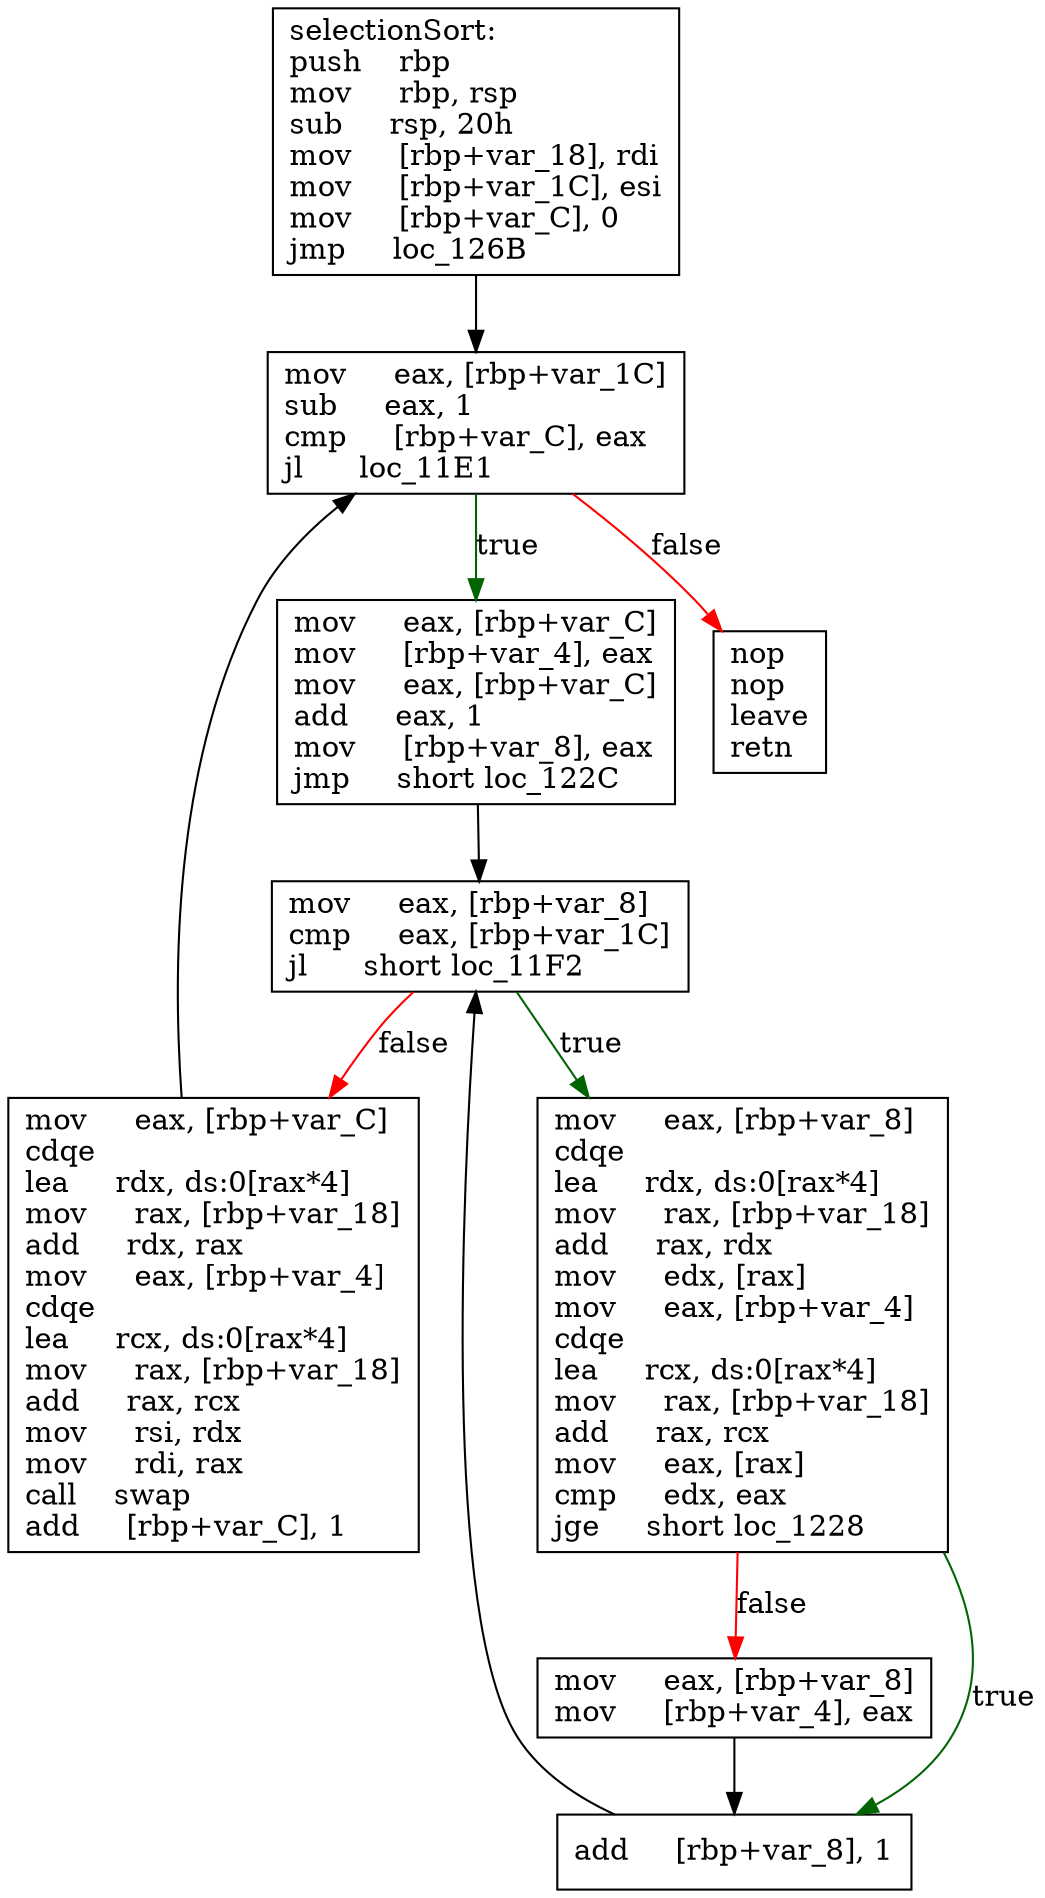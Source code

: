 digraph "selectionSort" {
	graph [
	];
	node [
		shape = "box"
	];
	edge [
	];
	"0" [
		label = "selectionSort:\lpush    rbp\lmov     rbp, rsp\lsub     rsp, 20h\lmov     [rbp+var_18], rdi\lmov     [rbp+var_1C], esi\lmov     [rbp+var_C], 0\ljmp     loc_126B\l"
	];
	"1" [
		label = "mov     eax, [rbp+var_C]\lmov     [rbp+var_4], eax\lmov     eax, [rbp+var_C]\ladd     eax, 1\lmov     [rbp+var_8], eax\ljmp     short loc_122C\l"
	];
	"2" [
		label = "mov     eax, [rbp+var_8]\lcdqe\llea     rdx, ds:0[rax*4]\lmov     rax, [rbp+var_18]\ladd     rax, rdx\lmov     edx, [rax]\lmov     eax, [rbp+var_4]\lcdqe\llea     rcx, ds:0[rax*4]\lmov     rax, [rbp+var_18]\ladd     rax, rcx\lmov     eax, [rax]\lcmp     edx, eax\ljge     short loc_1228\l"
	];
	"3" [
		label = "mov     eax, [rbp+var_8]\lmov     [rbp+var_4], eax\l"
	];
	"4" [
		label = "add     [rbp+var_8], 1\l"
	];
	"5" [
		label = "mov     eax, [rbp+var_8]\lcmp     eax, [rbp+var_1C]\ljl      short loc_11F2\l"
	];
	"6" [
		label = "mov     eax, [rbp+var_C]\lcdqe\llea     rdx, ds:0[rax*4]\lmov     rax, [rbp+var_18]\ladd     rdx, rax\lmov     eax, [rbp+var_4]\lcdqe\llea     rcx, ds:0[rax*4]\lmov     rax, [rbp+var_18]\ladd     rax, rcx\lmov     rsi, rdx\lmov     rdi, rax\lcall    swap\ladd     [rbp+var_C], 1\l"
	];
	"7" [
		label = "mov     eax, [rbp+var_1C]\lsub     eax, 1\lcmp     [rbp+var_C], eax\ljl      loc_11E1\l"
	];
	"8" [
		label = "nop\lnop\lleave\lretn\l"
	];
// node 0
	"0" -> "7" [ ];
// node 1
	"1" -> "5" [ ];
// node 2
	"2" -> "3" [ label = "false", color = red ];
	"2" -> "4" [ label = "true", color = darkgreen ];
// node 3
	"3" -> "4" [ ];
// node 4
	"4" -> "5" [ ];
// node 5
	"5" -> "2" [ label = "true", color = darkgreen ];
	"5" -> "6" [ label = "false", color = red ];
// node 6
	"6" -> "7" [ ];
// node 7
	"7" -> "1" [ label = "true", color = darkgreen ];
	"7" -> "8" [ label = "false", color = red ];
// node 8
}
